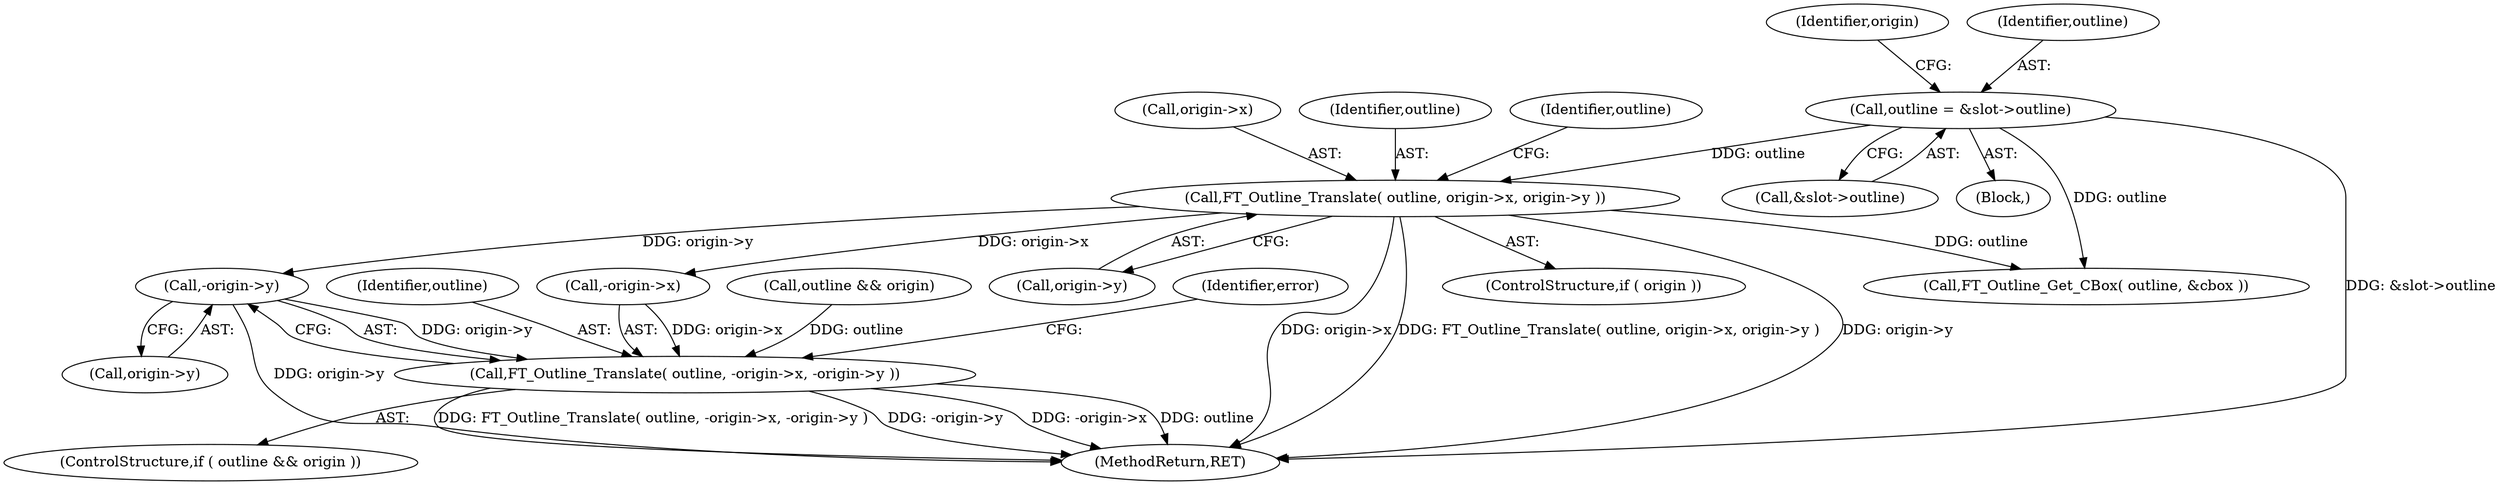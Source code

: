 digraph "0_savannah_79972af4f0485a11dcb19551356c45245749fc5b@pointer" {
"1000603" [label="(Call,-origin->y)"];
"1000177" [label="(Call,FT_Outline_Translate( outline, origin->x, origin->y ))"];
"1000169" [label="(Call,outline = &slot->outline)"];
"1000597" [label="(Call,FT_Outline_Translate( outline, -origin->x, -origin->y ))"];
"1000598" [label="(Identifier,outline)"];
"1000609" [label="(MethodReturn,RET)"];
"1000185" [label="(Call,FT_Outline_Get_CBox( outline, &cbox ))"];
"1000175" [label="(ControlStructure,if ( origin ))"];
"1000176" [label="(Identifier,origin)"];
"1000182" [label="(Call,origin->y)"];
"1000119" [label="(Block,)"];
"1000603" [label="(Call,-origin->y)"];
"1000169" [label="(Call,outline = &slot->outline)"];
"1000179" [label="(Call,origin->x)"];
"1000599" [label="(Call,-origin->x)"];
"1000593" [label="(ControlStructure,if ( outline && origin ))"];
"1000604" [label="(Call,origin->y)"];
"1000171" [label="(Call,&slot->outline)"];
"1000170" [label="(Identifier,outline)"];
"1000178" [label="(Identifier,outline)"];
"1000186" [label="(Identifier,outline)"];
"1000594" [label="(Call,outline && origin)"];
"1000177" [label="(Call,FT_Outline_Translate( outline, origin->x, origin->y ))"];
"1000608" [label="(Identifier,error)"];
"1000597" [label="(Call,FT_Outline_Translate( outline, -origin->x, -origin->y ))"];
"1000603" -> "1000597"  [label="AST: "];
"1000603" -> "1000604"  [label="CFG: "];
"1000604" -> "1000603"  [label="AST: "];
"1000597" -> "1000603"  [label="CFG: "];
"1000603" -> "1000609"  [label="DDG: origin->y"];
"1000603" -> "1000597"  [label="DDG: origin->y"];
"1000177" -> "1000603"  [label="DDG: origin->y"];
"1000177" -> "1000175"  [label="AST: "];
"1000177" -> "1000182"  [label="CFG: "];
"1000178" -> "1000177"  [label="AST: "];
"1000179" -> "1000177"  [label="AST: "];
"1000182" -> "1000177"  [label="AST: "];
"1000186" -> "1000177"  [label="CFG: "];
"1000177" -> "1000609"  [label="DDG: origin->y"];
"1000177" -> "1000609"  [label="DDG: origin->x"];
"1000177" -> "1000609"  [label="DDG: FT_Outline_Translate( outline, origin->x, origin->y )"];
"1000169" -> "1000177"  [label="DDG: outline"];
"1000177" -> "1000185"  [label="DDG: outline"];
"1000177" -> "1000599"  [label="DDG: origin->x"];
"1000169" -> "1000119"  [label="AST: "];
"1000169" -> "1000171"  [label="CFG: "];
"1000170" -> "1000169"  [label="AST: "];
"1000171" -> "1000169"  [label="AST: "];
"1000176" -> "1000169"  [label="CFG: "];
"1000169" -> "1000609"  [label="DDG: &slot->outline"];
"1000169" -> "1000185"  [label="DDG: outline"];
"1000597" -> "1000593"  [label="AST: "];
"1000598" -> "1000597"  [label="AST: "];
"1000599" -> "1000597"  [label="AST: "];
"1000608" -> "1000597"  [label="CFG: "];
"1000597" -> "1000609"  [label="DDG: -origin->x"];
"1000597" -> "1000609"  [label="DDG: outline"];
"1000597" -> "1000609"  [label="DDG: FT_Outline_Translate( outline, -origin->x, -origin->y )"];
"1000597" -> "1000609"  [label="DDG: -origin->y"];
"1000594" -> "1000597"  [label="DDG: outline"];
"1000599" -> "1000597"  [label="DDG: origin->x"];
}

